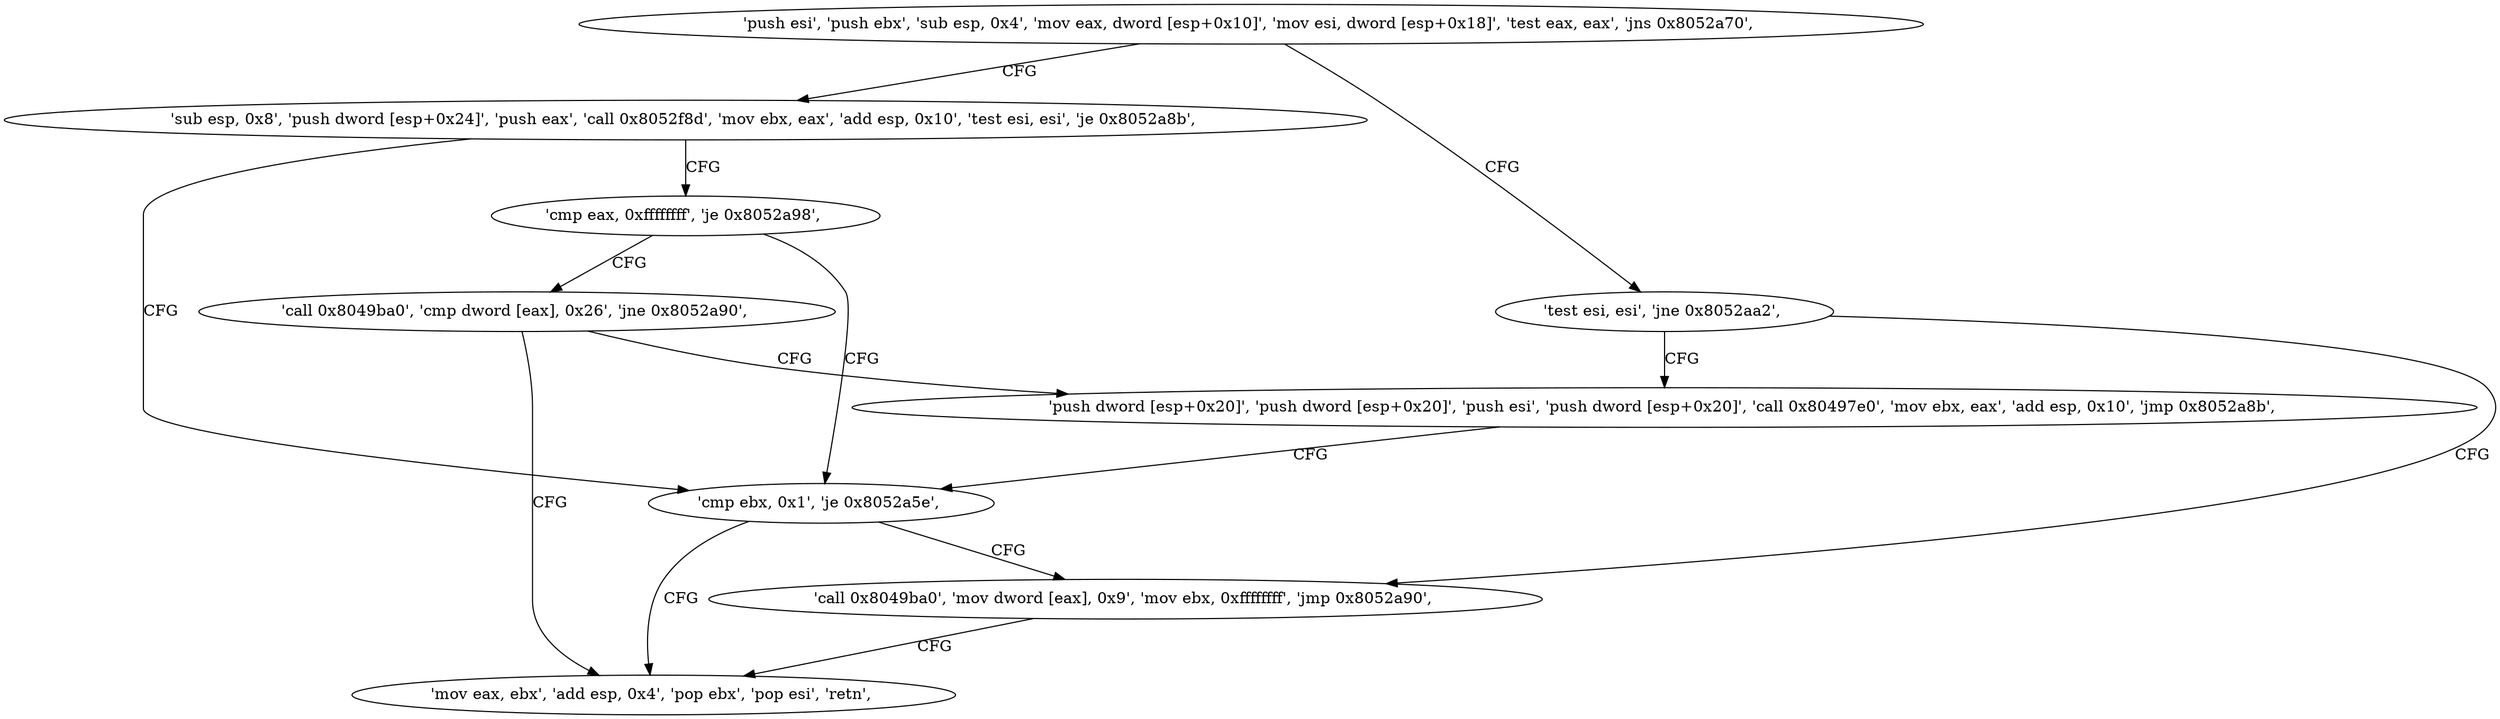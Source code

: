 digraph "func" {
"134556233" [label = "'push esi', 'push ebx', 'sub esp, 0x4', 'mov eax, dword [esp+0x10]', 'mov esi, dword [esp+0x18]', 'test eax, eax', 'jns 0x8052a70', " ]
"134556272" [label = "'sub esp, 0x8', 'push dword [esp+0x24]', 'push eax', 'call 0x8052f8d', 'mov ebx, eax', 'add esp, 0x10', 'test esi, esi', 'je 0x8052a8b', " ]
"134556250" [label = "'test esi, esi', 'jne 0x8052aa2', " ]
"134556299" [label = "'cmp ebx, 0x1', 'je 0x8052a5e', " ]
"134556294" [label = "'cmp eax, 0xffffffff', 'je 0x8052a98', " ]
"134556322" [label = "'push dword [esp+0x20]', 'push dword [esp+0x20]', 'push esi', 'push dword [esp+0x20]', 'call 0x80497e0', 'mov ebx, eax', 'add esp, 0x10', 'jmp 0x8052a8b', " ]
"134556254" [label = "'call 0x8049ba0', 'mov dword [eax], 0x9', 'mov ebx, 0xffffffff', 'jmp 0x8052a90', " ]
"134556304" [label = "'mov eax, ebx', 'add esp, 0x4', 'pop ebx', 'pop esi', 'retn', " ]
"134556312" [label = "'call 0x8049ba0', 'cmp dword [eax], 0x26', 'jne 0x8052a90', " ]
"134556233" -> "134556272" [ label = "CFG" ]
"134556233" -> "134556250" [ label = "CFG" ]
"134556272" -> "134556299" [ label = "CFG" ]
"134556272" -> "134556294" [ label = "CFG" ]
"134556250" -> "134556322" [ label = "CFG" ]
"134556250" -> "134556254" [ label = "CFG" ]
"134556299" -> "134556254" [ label = "CFG" ]
"134556299" -> "134556304" [ label = "CFG" ]
"134556294" -> "134556312" [ label = "CFG" ]
"134556294" -> "134556299" [ label = "CFG" ]
"134556322" -> "134556299" [ label = "CFG" ]
"134556254" -> "134556304" [ label = "CFG" ]
"134556312" -> "134556304" [ label = "CFG" ]
"134556312" -> "134556322" [ label = "CFG" ]
}
